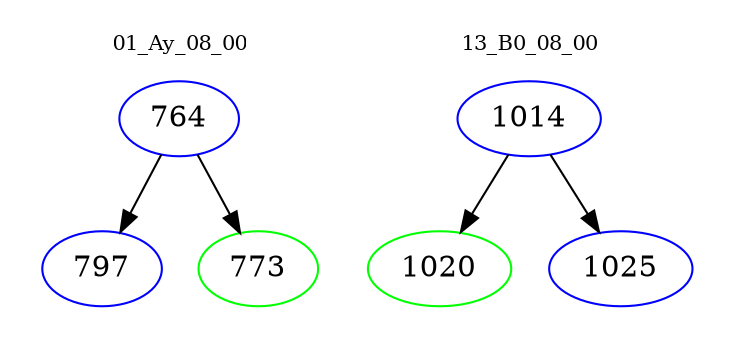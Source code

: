 digraph{
subgraph cluster_0 {
color = white
label = "01_Ay_08_00";
fontsize=10;
T0_764 [label="764", color="blue"]
T0_764 -> T0_797 [color="black"]
T0_797 [label="797", color="blue"]
T0_764 -> T0_773 [color="black"]
T0_773 [label="773", color="green"]
}
subgraph cluster_1 {
color = white
label = "13_B0_08_00";
fontsize=10;
T1_1014 [label="1014", color="blue"]
T1_1014 -> T1_1020 [color="black"]
T1_1020 [label="1020", color="green"]
T1_1014 -> T1_1025 [color="black"]
T1_1025 [label="1025", color="blue"]
}
}
